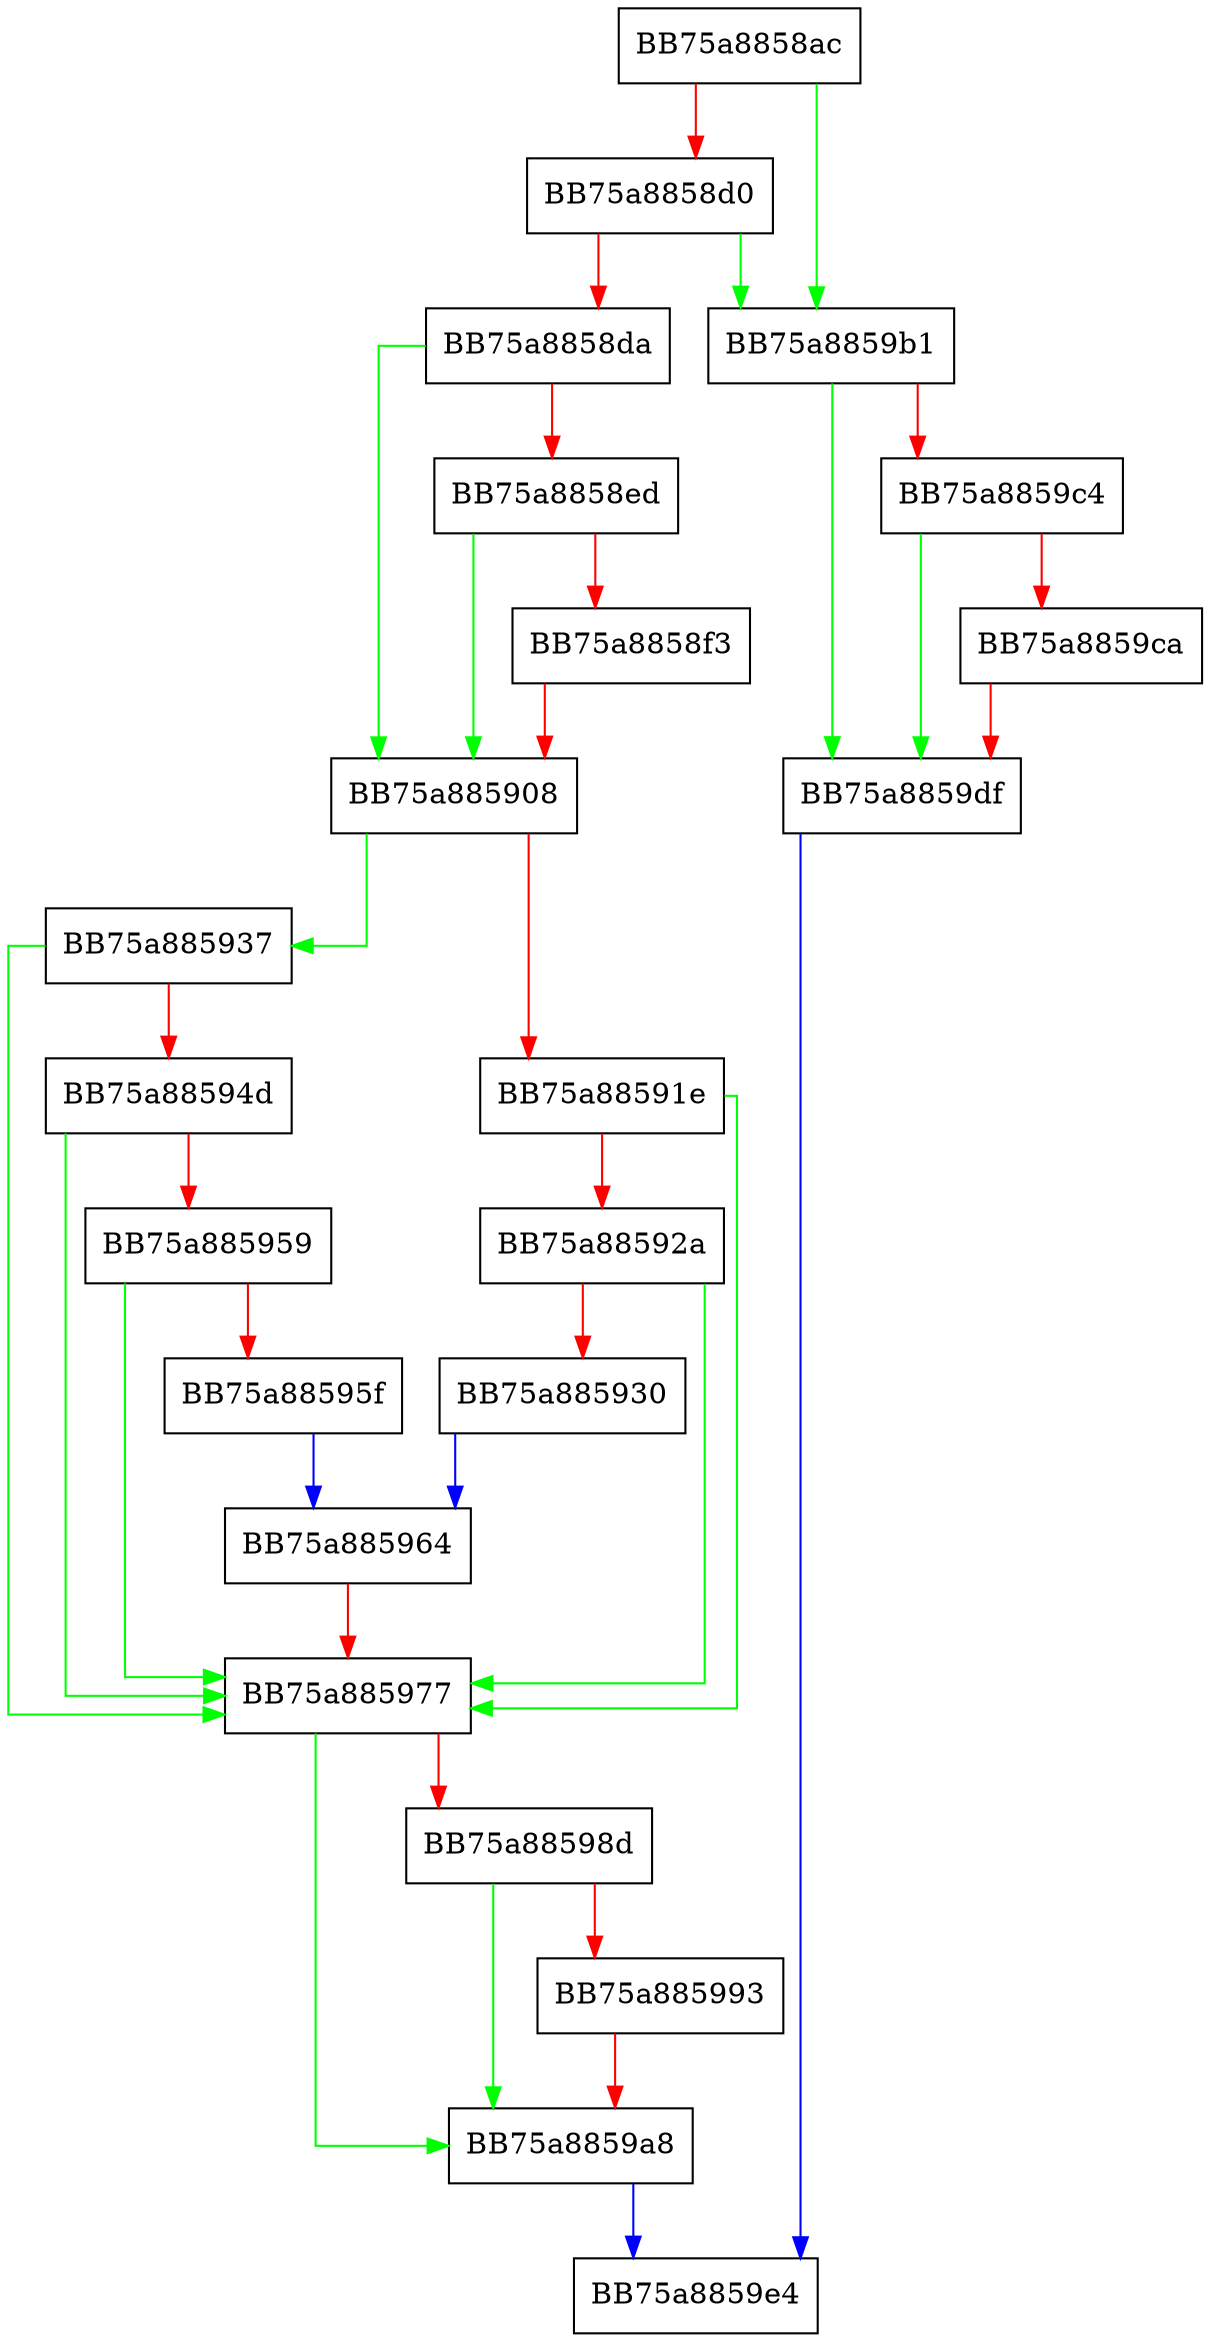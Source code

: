 digraph TDTQueryStatus {
  node [shape="box"];
  graph [splines=ortho];
  BB75a8858ac -> BB75a8859b1 [color="green"];
  BB75a8858ac -> BB75a8858d0 [color="red"];
  BB75a8858d0 -> BB75a8859b1 [color="green"];
  BB75a8858d0 -> BB75a8858da [color="red"];
  BB75a8858da -> BB75a885908 [color="green"];
  BB75a8858da -> BB75a8858ed [color="red"];
  BB75a8858ed -> BB75a885908 [color="green"];
  BB75a8858ed -> BB75a8858f3 [color="red"];
  BB75a8858f3 -> BB75a885908 [color="red"];
  BB75a885908 -> BB75a885937 [color="green"];
  BB75a885908 -> BB75a88591e [color="red"];
  BB75a88591e -> BB75a885977 [color="green"];
  BB75a88591e -> BB75a88592a [color="red"];
  BB75a88592a -> BB75a885977 [color="green"];
  BB75a88592a -> BB75a885930 [color="red"];
  BB75a885930 -> BB75a885964 [color="blue"];
  BB75a885937 -> BB75a885977 [color="green"];
  BB75a885937 -> BB75a88594d [color="red"];
  BB75a88594d -> BB75a885977 [color="green"];
  BB75a88594d -> BB75a885959 [color="red"];
  BB75a885959 -> BB75a885977 [color="green"];
  BB75a885959 -> BB75a88595f [color="red"];
  BB75a88595f -> BB75a885964 [color="blue"];
  BB75a885964 -> BB75a885977 [color="red"];
  BB75a885977 -> BB75a8859a8 [color="green"];
  BB75a885977 -> BB75a88598d [color="red"];
  BB75a88598d -> BB75a8859a8 [color="green"];
  BB75a88598d -> BB75a885993 [color="red"];
  BB75a885993 -> BB75a8859a8 [color="red"];
  BB75a8859a8 -> BB75a8859e4 [color="blue"];
  BB75a8859b1 -> BB75a8859df [color="green"];
  BB75a8859b1 -> BB75a8859c4 [color="red"];
  BB75a8859c4 -> BB75a8859df [color="green"];
  BB75a8859c4 -> BB75a8859ca [color="red"];
  BB75a8859ca -> BB75a8859df [color="red"];
  BB75a8859df -> BB75a8859e4 [color="blue"];
}